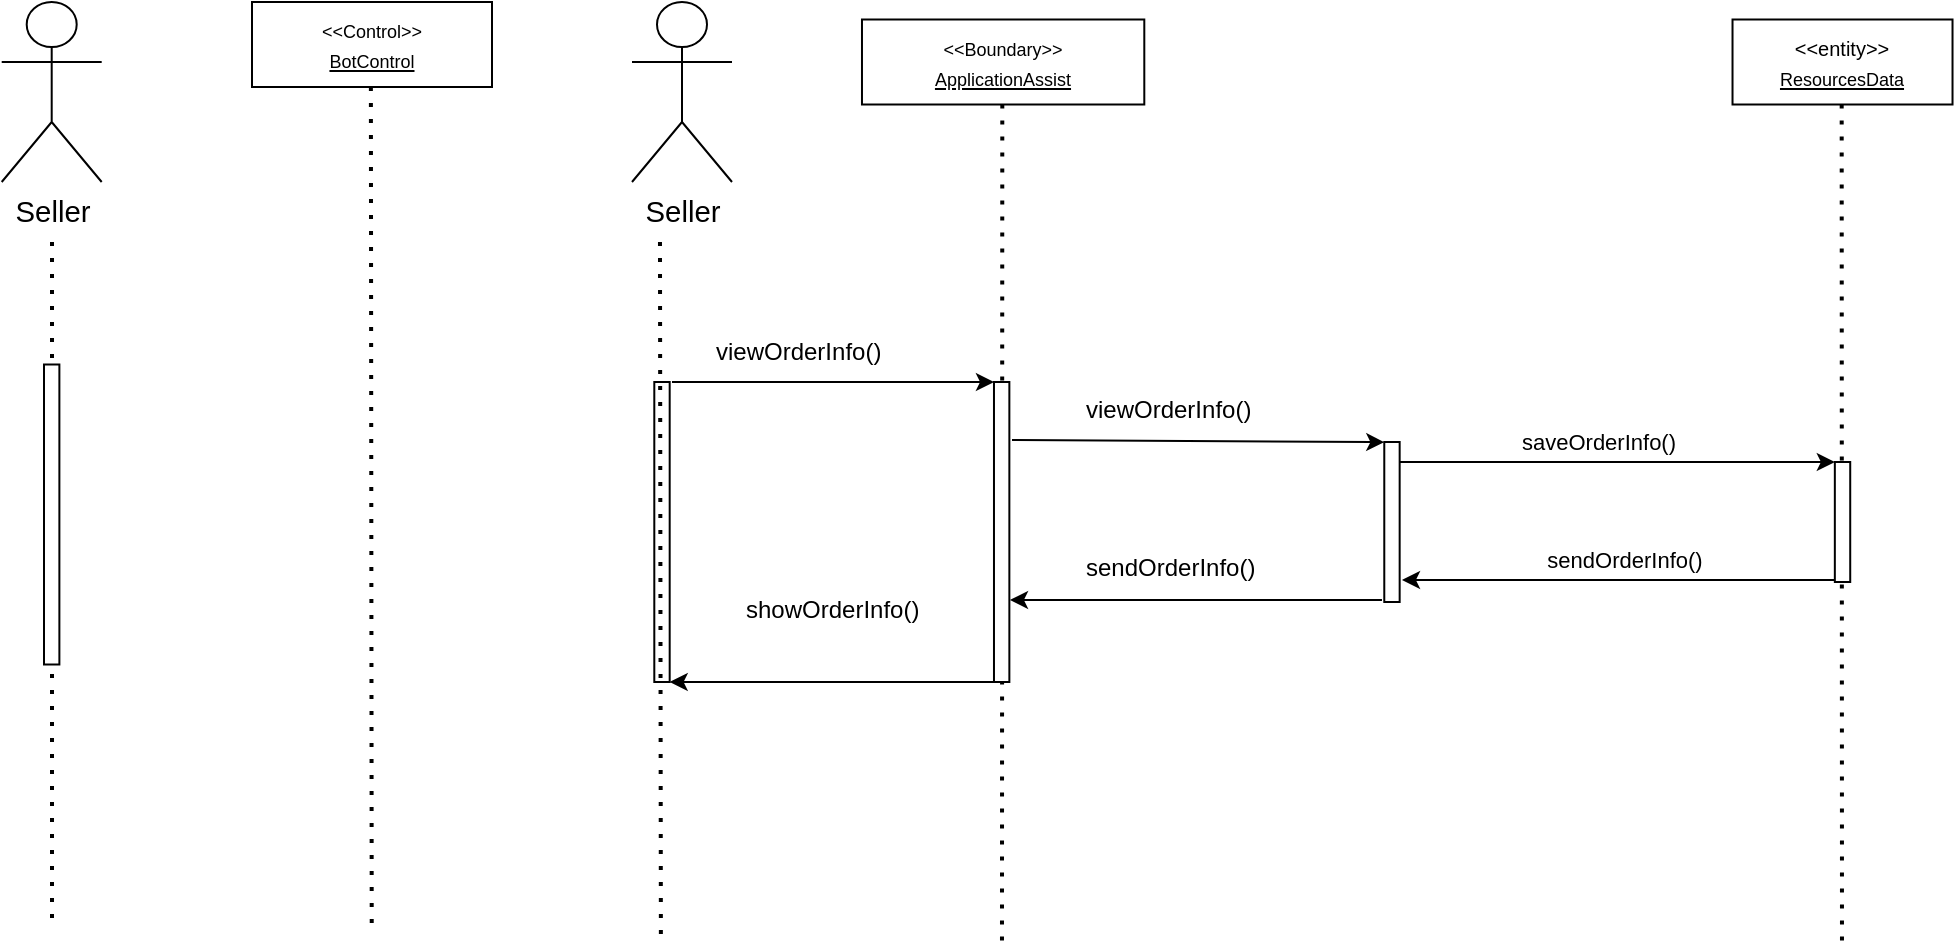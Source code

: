 <mxfile>
    <diagram id="d7DA9e-ZoQoR7S19mL9e" name="Page-1">
        <mxGraphModel dx="976" dy="599" grid="1" gridSize="10" guides="1" tooltips="1" connect="1" arrows="1" fold="1" page="1" pageScale="1" pageWidth="850" pageHeight="1100" math="0" shadow="0">
            <root>
                <mxCell id="0"/>
                <mxCell id="1" parent="0"/>
                <mxCell id="R_9evqG5vvpmDH1AVUTq-14" value="" style="endArrow=none;dashed=1;html=1;dashPattern=1 3;strokeWidth=2;startArrow=none;" parent="1" edge="1">
                    <mxGeometry width="50" height="50" relative="1" as="geometry">
                        <mxPoint x="259.44" y="122.5" as="sourcePoint"/>
                        <mxPoint x="259.86" y="541" as="targetPoint"/>
                        <Array as="points"/>
                    </mxGeometry>
                </mxCell>
                <mxCell id="dVsDmA-0jhlZZR-_lyLr-5" value="" style="rounded=0;whiteSpace=wrap;html=1;fontSize=9;" parent="1" vertex="1">
                    <mxGeometry x="401.15" y="270" width="7.69" height="150" as="geometry"/>
                </mxCell>
                <mxCell id="dVsDmA-0jhlZZR-_lyLr-7" value="&lt;font style=&quot;font-size: 9px;&quot;&gt;&amp;lt;&amp;lt;Control&amp;gt;&amp;gt;&lt;br&gt;&lt;u&gt;BotControl&lt;/u&gt;&lt;br&gt;&lt;/font&gt;" style="rounded=0;whiteSpace=wrap;html=1;" parent="1" vertex="1">
                    <mxGeometry x="200" y="80" width="120" height="42.5" as="geometry"/>
                </mxCell>
                <mxCell id="dVsDmA-0jhlZZR-_lyLr-8" value="&lt;font style=&quot;&quot;&gt;&lt;font size=&quot;1&quot;&gt;&amp;lt;&amp;lt;entity&amp;gt;&amp;gt;&lt;/font&gt;&lt;br&gt;&lt;span style=&quot;text-align: left;&quot;&gt;&lt;font style=&quot;font-size: 9px;&quot;&gt;&lt;u&gt;ResourcesData&lt;/u&gt;&lt;/font&gt;&lt;/span&gt;&lt;br&gt;&lt;/font&gt;" style="rounded=0;whiteSpace=wrap;html=1;" parent="1" vertex="1">
                    <mxGeometry x="940.26" y="88.75" width="110" height="42.5" as="geometry"/>
                </mxCell>
                <mxCell id="dVsDmA-0jhlZZR-_lyLr-9" value="&lt;font style=&quot;font-size: 9px;&quot;&gt;&amp;lt;&amp;lt;Boundary&amp;gt;&amp;gt;&lt;br&gt;&lt;u&gt;ApplicationAssist&lt;/u&gt;&lt;br&gt;&lt;/font&gt;" style="rounded=0;whiteSpace=wrap;html=1;" parent="1" vertex="1">
                    <mxGeometry x="504.99" y="88.75" width="141.16" height="42.5" as="geometry"/>
                </mxCell>
                <mxCell id="R_9evqG5vvpmDH1AVUTq-2" value="" style="endArrow=classic;html=1;fontSize=9;exitX=1.081;exitY=0.094;exitDx=0;exitDy=0;exitPerimeter=0;" parent="1" edge="1">
                    <mxGeometry width="50" height="50" relative="1" as="geometry">
                        <mxPoint x="991.42" y="369.0" as="sourcePoint"/>
                        <mxPoint x="774.99" y="369" as="targetPoint"/>
                    </mxGeometry>
                </mxCell>
                <mxCell id="BdFzPddjRFI9rzDZ6x4a-3" value="sendOrderInfo()" style="edgeLabel;html=1;align=center;verticalAlign=middle;resizable=0;points=[];" vertex="1" connectable="0" parent="R_9evqG5vvpmDH1AVUTq-2">
                    <mxGeometry x="-0.024" relative="1" as="geometry">
                        <mxPoint y="-10" as="offset"/>
                    </mxGeometry>
                </mxCell>
                <mxCell id="R_9evqG5vvpmDH1AVUTq-4" value="" style="endArrow=classic;html=1;fontSize=9;entryX=0;entryY=0;entryDx=0;entryDy=0;" parent="1" edge="1" target="R_9evqG5vvpmDH1AVUTq-20">
                    <mxGeometry width="50" height="50" relative="1" as="geometry">
                        <mxPoint x="773.83" y="310" as="sourcePoint"/>
                        <mxPoint x="899.102" y="310.16" as="targetPoint"/>
                    </mxGeometry>
                </mxCell>
                <mxCell id="BdFzPddjRFI9rzDZ6x4a-2" value="saveOrderInfo()" style="edgeLabel;html=1;align=center;verticalAlign=middle;resizable=0;points=[];" vertex="1" connectable="0" parent="R_9evqG5vvpmDH1AVUTq-4">
                    <mxGeometry x="-0.096" y="-1" relative="1" as="geometry">
                        <mxPoint y="-11" as="offset"/>
                    </mxGeometry>
                </mxCell>
                <mxCell id="R_9evqG5vvpmDH1AVUTq-7" value="" style="endArrow=classic;html=1;fontSize=9;" parent="1" edge="1">
                    <mxGeometry width="50" height="50" relative="1" as="geometry">
                        <mxPoint x="764.99" y="379" as="sourcePoint"/>
                        <mxPoint x="578.99" y="379" as="targetPoint"/>
                    </mxGeometry>
                </mxCell>
                <mxCell id="R_9evqG5vvpmDH1AVUTq-8" value="sendOrderInfo()" style="text;whiteSpace=wrap;html=1;" parent="1" vertex="1">
                    <mxGeometry x="614.99" y="349" width="110" height="40" as="geometry"/>
                </mxCell>
                <mxCell id="R_9evqG5vvpmDH1AVUTq-9" value="" style="endArrow=classic;html=1;fontSize=9;exitX=0;exitY=1;exitDx=0;exitDy=0;entryX=1;entryY=1;entryDx=0;entryDy=0;" parent="1" edge="1" target="dVsDmA-0jhlZZR-_lyLr-5" source="R_9evqG5vvpmDH1AVUTq-19">
                    <mxGeometry width="50" height="50" relative="1" as="geometry">
                        <mxPoint x="554.99" y="400.0" as="sourcePoint"/>
                        <mxPoint x="444.99" y="420" as="targetPoint"/>
                    </mxGeometry>
                </mxCell>
                <mxCell id="R_9evqG5vvpmDH1AVUTq-10" value="showOrderInfo()" style="text;whiteSpace=wrap;html=1;" parent="1" vertex="1">
                    <mxGeometry x="444.99" y="370" width="110" height="40" as="geometry"/>
                </mxCell>
                <mxCell id="R_9evqG5vvpmDH1AVUTq-11" value="" style="endArrow=classic;html=1;fontSize=9;entryX=0;entryY=0;entryDx=0;entryDy=0;" parent="1" target="R_9evqG5vvpmDH1AVUTq-19" edge="1">
                    <mxGeometry width="50" height="50" relative="1" as="geometry">
                        <mxPoint x="409.99" y="270" as="sourcePoint"/>
                        <mxPoint x="549.992" y="350.16" as="targetPoint"/>
                    </mxGeometry>
                </mxCell>
                <mxCell id="R_9evqG5vvpmDH1AVUTq-12" value="&lt;div style=&quot;text-align: center;&quot;&gt;&lt;span style=&quot;background-color: initial;&quot;&gt;viewOrderInfo()&lt;/span&gt;&lt;/div&gt;" style="text;whiteSpace=wrap;html=1;" parent="1" vertex="1">
                    <mxGeometry x="430" y="241.25" width="110" height="40" as="geometry"/>
                </mxCell>
                <mxCell id="R_9evqG5vvpmDH1AVUTq-13" value="" style="rounded=0;whiteSpace=wrap;html=1;fontSize=9;" parent="1" vertex="1">
                    <mxGeometry x="766.14" y="300" width="7.69" height="80" as="geometry"/>
                </mxCell>
                <mxCell id="R_9evqG5vvpmDH1AVUTq-16" value="" style="endArrow=none;dashed=1;html=1;dashPattern=1 3;strokeWidth=2;startArrow=none;" parent="1" edge="1">
                    <mxGeometry width="50" height="50" relative="1" as="geometry">
                        <mxPoint x="994.84" y="131.25" as="sourcePoint"/>
                        <mxPoint x="994.99" y="550" as="targetPoint"/>
                        <Array as="points"/>
                    </mxGeometry>
                </mxCell>
                <mxCell id="R_9evqG5vvpmDH1AVUTq-17" value="" style="endArrow=none;dashed=1;html=1;dashPattern=1 3;strokeWidth=2;startArrow=none;" parent="1" edge="1">
                    <mxGeometry width="50" height="50" relative="1" as="geometry">
                        <mxPoint x="575.15" y="131.25" as="sourcePoint"/>
                        <mxPoint x="574.99" y="550" as="targetPoint"/>
                        <Array as="points"/>
                    </mxGeometry>
                </mxCell>
                <mxCell id="R_9evqG5vvpmDH1AVUTq-19" value="" style="rounded=0;whiteSpace=wrap;html=1;fontSize=9;" parent="1" vertex="1">
                    <mxGeometry x="570.99" y="270" width="7.69" height="150" as="geometry"/>
                </mxCell>
                <mxCell id="R_9evqG5vvpmDH1AVUTq-20" value="" style="rounded=0;whiteSpace=wrap;html=1;fontSize=9;" parent="1" vertex="1">
                    <mxGeometry x="991.42" y="310" width="7.69" height="60" as="geometry"/>
                </mxCell>
                <mxCell id="R_9evqG5vvpmDH1AVUTq-21" value="" style="endArrow=none;dashed=1;html=1;dashPattern=1 3;strokeWidth=2;startArrow=none;entryX=0.5;entryY=0;entryDx=0;entryDy=0;" parent="1" edge="1">
                    <mxGeometry width="50" height="50" relative="1" as="geometry">
                        <mxPoint x="403.99" y="200" as="sourcePoint"/>
                        <mxPoint x="404.445" y="550" as="targetPoint"/>
                        <Array as="points"/>
                    </mxGeometry>
                </mxCell>
                <mxCell id="BdFzPddjRFI9rzDZ6x4a-4" value="" style="endArrow=classic;html=1;fontSize=9;entryX=0;entryY=0;entryDx=0;entryDy=0;" edge="1" parent="1">
                    <mxGeometry width="50" height="50" relative="1" as="geometry">
                        <mxPoint x="579.99" y="299" as="sourcePoint"/>
                        <mxPoint x="766.14" y="300.1" as="targetPoint"/>
                    </mxGeometry>
                </mxCell>
                <mxCell id="BdFzPddjRFI9rzDZ6x4a-5" value="&lt;div style=&quot;text-align: center;&quot;&gt;&lt;span style=&quot;background-color: initial;&quot;&gt;viewOrderInfo()&lt;/span&gt;&lt;/div&gt;" style="text;whiteSpace=wrap;html=1;" vertex="1" parent="1">
                    <mxGeometry x="614.99" y="270" width="110" height="40" as="geometry"/>
                </mxCell>
                <mxCell id="Rd5tSADxUsT_0GqaH_v_-2" value="&lt;span id=&quot;docs-internal-guid-612e1756-7fff-0070-7835-d096483c2eb9&quot;&gt;&lt;span style=&quot;font-size: 11pt; font-family: Arial; background-color: transparent; font-variant-numeric: normal; font-variant-east-asian: normal; vertical-align: baseline;&quot;&gt;Seller&lt;/span&gt;&lt;/span&gt;" style="shape=umlActor;verticalLabelPosition=bottom;verticalAlign=top;html=1;outlineConnect=0;" vertex="1" parent="1">
                    <mxGeometry x="390" y="80" width="50" height="90" as="geometry"/>
                </mxCell>
                <mxCell id="xpwi5oMui0V_ixdwD4WK-3" value="" style="endArrow=none;dashed=1;html=1;dashPattern=1 3;strokeWidth=2;startArrow=none;" edge="1" parent="1">
                    <mxGeometry width="50" height="50" relative="1" as="geometry">
                        <mxPoint x="100" y="200" as="sourcePoint"/>
                        <mxPoint x="100" y="541.25" as="targetPoint"/>
                        <Array as="points"/>
                    </mxGeometry>
                </mxCell>
                <mxCell id="xpwi5oMui0V_ixdwD4WK-4" value="" style="rounded=0;whiteSpace=wrap;html=1;fontSize=9;" vertex="1" parent="1">
                    <mxGeometry x="96" y="261.25" width="7.69" height="150" as="geometry"/>
                </mxCell>
                <mxCell id="Z17AWdM9NwmObEviTKlY-1" value="&lt;font face=&quot;Arial&quot;&gt;&lt;span style=&quot;font-size: 14.667px;&quot;&gt;Seller&lt;/span&gt;&lt;/font&gt;" style="shape=umlActor;verticalLabelPosition=bottom;verticalAlign=top;html=1;outlineConnect=0;" vertex="1" parent="1">
                    <mxGeometry x="74.85" y="80" width="50" height="90" as="geometry"/>
                </mxCell>
            </root>
        </mxGraphModel>
    </diagram>
    <diagram id="bQvOhUf0G1NQ7vQhY-_J" name="Page-2">
        <mxGraphModel dx="813" dy="499" grid="1" gridSize="10" guides="1" tooltips="1" connect="1" arrows="1" fold="1" page="1" pageScale="1" pageWidth="850" pageHeight="1100" math="0" shadow="0">
            <root>
                <mxCell id="0"/>
                <mxCell id="1" parent="0"/>
                <mxCell id="rMg0WgasGkHIGYyxwaCQ-1" value="&lt;span id=&quot;docs-internal-guid-612e1756-7fff-0070-7835-d096483c2eb9&quot;&gt;&lt;span style=&quot;font-size: 11pt; font-family: Arial; background-color: transparent; font-variant-numeric: normal; font-variant-east-asian: normal; vertical-align: baseline;&quot;&gt;Seller&lt;/span&gt;&lt;/span&gt;" style="shape=umlActor;verticalLabelPosition=bottom;verticalAlign=top;html=1;outlineConnect=0;" parent="1" vertex="1">
                    <mxGeometry x="243" y="230" width="50" height="90" as="geometry"/>
                </mxCell>
                <mxCell id="rMg0WgasGkHIGYyxwaCQ-2" value="&lt;font style=&quot;font-size: 10px;&quot;&gt;ApplicationAssist&lt;/font&gt;" style="shape=umlBoundary;whiteSpace=wrap;html=1;" parent="1" vertex="1">
                    <mxGeometry x="521.5" y="235" width="100" height="80" as="geometry"/>
                </mxCell>
                <mxCell id="rMg0WgasGkHIGYyxwaCQ-3" value="&lt;font style=&quot;font-size: 11px;&quot;&gt;BotControl&lt;/font&gt;" style="ellipse;shape=umlControl;whiteSpace=wrap;html=1;" parent="1" vertex="1">
                    <mxGeometry x="533" y="470" width="77" height="90" as="geometry"/>
                </mxCell>
                <mxCell id="rMg0WgasGkHIGYyxwaCQ-4" value="&lt;span style=&quot;text-align: left;&quot;&gt;&lt;font style=&quot;font-size: 11px;&quot;&gt;ResourcesData&lt;/font&gt;&lt;/span&gt;" style="ellipse;shape=umlEntity;whiteSpace=wrap;html=1;" parent="1" vertex="1">
                    <mxGeometry x="233" y="480" width="80" height="80" as="geometry"/>
                </mxCell>
                <mxCell id="rMg0WgasGkHIGYyxwaCQ-6" value="" style="endArrow=none;html=1;fontSize=9;fontColor=#1C0000;entryX=-0.02;entryY=0.52;entryDx=0;entryDy=0;entryPerimeter=0;" parent="1" source="rMg0WgasGkHIGYyxwaCQ-1" target="rMg0WgasGkHIGYyxwaCQ-2" edge="1">
                    <mxGeometry width="50" height="50" relative="1" as="geometry">
                        <mxPoint x="290" y="280" as="sourcePoint"/>
                        <mxPoint x="523" y="280" as="targetPoint"/>
                    </mxGeometry>
                </mxCell>
                <mxCell id="aF-JuchOE-P9_dTqIW7H-2" value="&lt;div style=&quot;text-align: center;&quot;&gt;&lt;span style=&quot;background-color: initial;&quot;&gt;4.ViewOrderInfo()&lt;/span&gt;&lt;/div&gt;&lt;div style=&quot;text-align: center;&quot;&gt;&lt;span style=&quot;background-color: initial;&quot;&gt;&lt;br&gt;&lt;/span&gt;&lt;/div&gt;" style="text;whiteSpace=wrap;html=1;" parent="1" vertex="1">
                    <mxGeometry x="353" y="230" width="110" height="40" as="geometry"/>
                </mxCell>
                <mxCell id="5VBoTyrUeDMuqECZzZnt-1" value="" style="endArrow=none;html=1;fontSize=9;fontColor=#1C0000;entryX=0.003;entryY=0.553;entryDx=0;entryDy=0;entryPerimeter=0;exitX=1;exitY=0.5;exitDx=0;exitDy=0;" parent="1" source="rMg0WgasGkHIGYyxwaCQ-4" target="rMg0WgasGkHIGYyxwaCQ-3" edge="1">
                    <mxGeometry width="50" height="50" relative="1" as="geometry">
                        <mxPoint x="320" y="520" as="sourcePoint"/>
                        <mxPoint x="529.5" y="520" as="targetPoint"/>
                    </mxGeometry>
                </mxCell>
                <mxCell id="5VBoTyrUeDMuqECZzZnt-2" value="" style="endArrow=none;html=1;fontSize=9;fontColor=#1C0000;entryX=0.518;entryY=1.017;entryDx=0;entryDy=0;entryPerimeter=0;" parent="1" source="rMg0WgasGkHIGYyxwaCQ-3" target="rMg0WgasGkHIGYyxwaCQ-2" edge="1">
                    <mxGeometry width="50" height="50" relative="1" as="geometry">
                        <mxPoint x="580" y="634.97" as="sourcePoint"/>
                        <mxPoint x="581" y="315.0" as="targetPoint"/>
                    </mxGeometry>
                </mxCell>
                <mxCell id="0kLGlTqzxg--p9vkYRGI-1" value="" style="endArrow=classic;html=1;fontSize=9;" parent="1" edge="1">
                    <mxGeometry width="50" height="50" relative="1" as="geometry">
                        <mxPoint x="520" y="555" as="sourcePoint"/>
                        <mxPoint x="320" y="555" as="targetPoint"/>
                    </mxGeometry>
                </mxCell>
                <mxCell id="0kLGlTqzxg--p9vkYRGI-2" value="2.SendOrderInfo()" style="text;whiteSpace=wrap;html=1;" parent="1" vertex="1">
                    <mxGeometry x="360" y="480" width="110" height="40" as="geometry"/>
                </mxCell>
                <mxCell id="0kLGlTqzxg--p9vkYRGI-3" value="" style="endArrow=classic;html=1;fontSize=9;" parent="1" edge="1">
                    <mxGeometry width="50" height="50" relative="1" as="geometry">
                        <mxPoint x="320" y="505" as="sourcePoint"/>
                        <mxPoint x="520" y="505" as="targetPoint"/>
                    </mxGeometry>
                </mxCell>
                <mxCell id="0kLGlTqzxg--p9vkYRGI-4" value="1. SaveOrderInfo()" style="text;whiteSpace=wrap;html=1;" parent="1" vertex="1">
                    <mxGeometry x="370" y="530" width="110" height="40" as="geometry"/>
                </mxCell>
                <mxCell id="rhIKlVIDST0Q4VdDXQ26-1" value="" style="endArrow=classic;html=1;fontSize=12;fontColor=#1C0000;" parent="1" edge="1">
                    <mxGeometry width="50" height="50" relative="1" as="geometry">
                        <mxPoint x="590" y="470" as="sourcePoint"/>
                        <mxPoint x="590" y="315" as="targetPoint"/>
                    </mxGeometry>
                </mxCell>
                <mxCell id="rhIKlVIDST0Q4VdDXQ26-2" value="3.SendOrderInfo()" style="text;whiteSpace=wrap;html=1;" parent="1" vertex="1">
                    <mxGeometry x="600" y="370" width="110" height="40" as="geometry"/>
                </mxCell>
                <mxCell id="rhIKlVIDST0Q4VdDXQ26-3" value="&lt;span style=&quot;color: rgb(0, 0, 0); font-family: Helvetica; font-size: 12px; font-style: normal; font-variant-ligatures: normal; font-variant-caps: normal; font-weight: 400; letter-spacing: normal; orphans: 2; text-align: left; text-indent: 0px; text-transform: none; widows: 2; word-spacing: 0px; -webkit-text-stroke-width: 0px; background-color: rgb(251, 251, 251); text-decoration-thickness: initial; text-decoration-style: initial; text-decoration-color: initial; float: none; display: inline !important;&quot;&gt;5.ShowOrderInfo()&lt;/span&gt;" style="text;whiteSpace=wrap;html=1;fontSize=11;" parent="1" vertex="1">
                    <mxGeometry x="348" y="280" width="120" height="40" as="geometry"/>
                </mxCell>
                <mxCell id="rhIKlVIDST0Q4VdDXQ26-4" value="" style="endArrow=classic;html=1;fontSize=9;" parent="1" edge="1">
                    <mxGeometry width="50" height="50" relative="1" as="geometry">
                        <mxPoint x="513" y="310.49" as="sourcePoint"/>
                        <mxPoint x="313" y="310.49" as="targetPoint"/>
                    </mxGeometry>
                </mxCell>
                <mxCell id="rhIKlVIDST0Q4VdDXQ26-5" value="" style="endArrow=classic;html=1;fontSize=9;" parent="1" edge="1">
                    <mxGeometry width="50" height="50" relative="1" as="geometry">
                        <mxPoint x="313" y="264.49" as="sourcePoint"/>
                        <mxPoint x="513" y="264.49" as="targetPoint"/>
                    </mxGeometry>
                </mxCell>
            </root>
        </mxGraphModel>
    </diagram>
</mxfile>